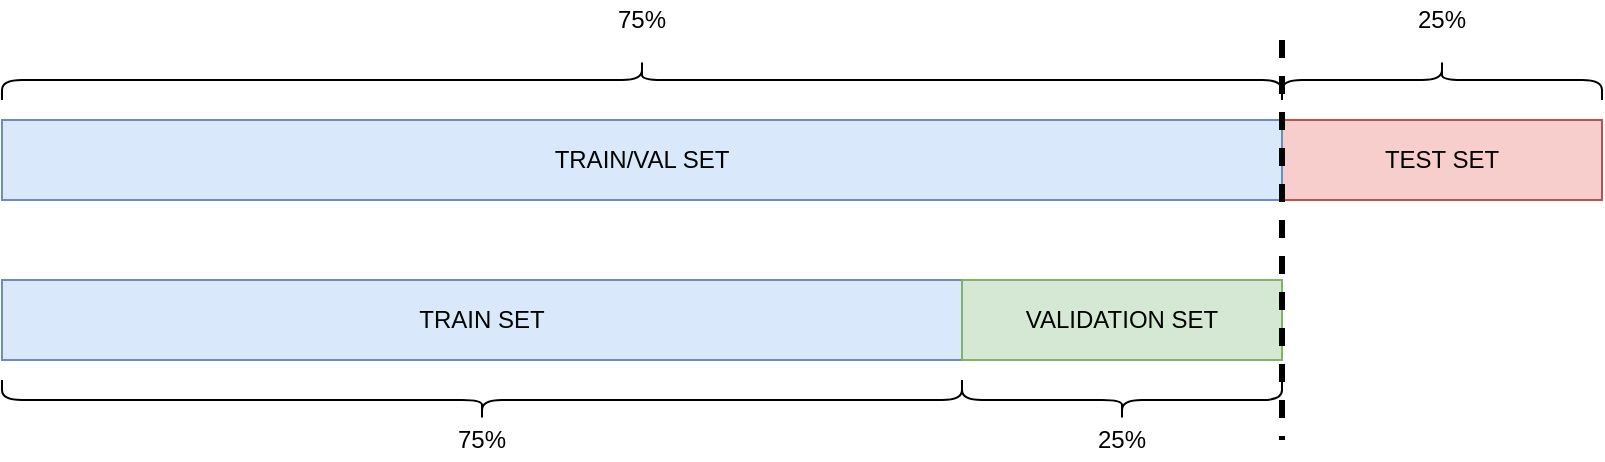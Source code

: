 <mxfile version="14.9.6" type="device"><diagram id="u4q6LzowcNPVE3uASOvS" name="Pagina-1"><mxGraphModel dx="1086" dy="829" grid="1" gridSize="10" guides="1" tooltips="1" connect="1" arrows="1" fold="1" page="1" pageScale="1" pageWidth="1169" pageHeight="827" math="0" shadow="0"><root><mxCell id="0"/><mxCell id="1" parent="0"/><mxCell id="8IJqL4Eg_B0xOVPaXcd2-1" value="TEST SET" style="rounded=0;whiteSpace=wrap;html=1;fillColor=#f8cecc;strokeColor=#b85450;" vertex="1" parent="1"><mxGeometry x="760" y="320" width="160" height="40" as="geometry"/></mxCell><mxCell id="8IJqL4Eg_B0xOVPaXcd2-2" value="TRAIN/VAL SET" style="rounded=0;whiteSpace=wrap;html=1;fillColor=#dae8fc;strokeColor=#6c8ebf;" vertex="1" parent="1"><mxGeometry x="120" y="320" width="640" height="40" as="geometry"/></mxCell><mxCell id="8IJqL4Eg_B0xOVPaXcd2-3" value="TRAIN SET" style="rounded=0;whiteSpace=wrap;html=1;fillColor=#dae8fc;strokeColor=#6c8ebf;" vertex="1" parent="1"><mxGeometry x="120" y="400" width="480" height="40" as="geometry"/></mxCell><mxCell id="8IJqL4Eg_B0xOVPaXcd2-4" value="VALIDATION SET" style="rounded=0;whiteSpace=wrap;html=1;fillColor=#d5e8d4;strokeColor=#82b366;" vertex="1" parent="1"><mxGeometry x="600" y="400" width="160" height="40" as="geometry"/></mxCell><mxCell id="8IJqL4Eg_B0xOVPaXcd2-5" value="" style="shape=curlyBracket;whiteSpace=wrap;html=1;rounded=1;flipH=1;rotation=-90;" vertex="1" parent="1"><mxGeometry x="430" y="-20" width="20" height="640" as="geometry"/></mxCell><mxCell id="8IJqL4Eg_B0xOVPaXcd2-6" value="" style="shape=curlyBracket;whiteSpace=wrap;html=1;rounded=1;flipH=1;rotation=-90;" vertex="1" parent="1"><mxGeometry x="830" y="220" width="20" height="160" as="geometry"/></mxCell><mxCell id="8IJqL4Eg_B0xOVPaXcd2-7" value="75%" style="text;html=1;strokeColor=none;fillColor=none;align=center;verticalAlign=middle;whiteSpace=wrap;rounded=0;" vertex="1" parent="1"><mxGeometry x="420" y="260" width="40" height="20" as="geometry"/></mxCell><mxCell id="8IJqL4Eg_B0xOVPaXcd2-8" value="25%" style="text;html=1;strokeColor=none;fillColor=none;align=center;verticalAlign=middle;whiteSpace=wrap;rounded=0;" vertex="1" parent="1"><mxGeometry x="820" y="260" width="40" height="20" as="geometry"/></mxCell><mxCell id="8IJqL4Eg_B0xOVPaXcd2-9" value="" style="shape=curlyBracket;whiteSpace=wrap;html=1;rounded=1;flipH=1;rotation=90;" vertex="1" parent="1"><mxGeometry x="350" y="220" width="20" height="480" as="geometry"/></mxCell><mxCell id="8IJqL4Eg_B0xOVPaXcd2-10" value="" style="shape=curlyBracket;whiteSpace=wrap;html=1;rounded=1;flipH=1;rotation=90;" vertex="1" parent="1"><mxGeometry x="670" y="380" width="20" height="160" as="geometry"/></mxCell><mxCell id="8IJqL4Eg_B0xOVPaXcd2-11" value="75%" style="text;html=1;strokeColor=none;fillColor=none;align=center;verticalAlign=middle;whiteSpace=wrap;rounded=0;" vertex="1" parent="1"><mxGeometry x="340" y="470" width="40" height="20" as="geometry"/></mxCell><mxCell id="8IJqL4Eg_B0xOVPaXcd2-12" value="25%" style="text;html=1;strokeColor=none;fillColor=none;align=center;verticalAlign=middle;whiteSpace=wrap;rounded=0;" vertex="1" parent="1"><mxGeometry x="660" y="470" width="40" height="20" as="geometry"/></mxCell><mxCell id="8IJqL4Eg_B0xOVPaXcd2-13" value="" style="endArrow=none;dashed=1;html=1;strokeWidth=3;" edge="1" parent="1"><mxGeometry width="50" height="50" relative="1" as="geometry"><mxPoint x="760" y="280" as="sourcePoint"/><mxPoint x="760" y="480" as="targetPoint"/></mxGeometry></mxCell></root></mxGraphModel></diagram></mxfile>